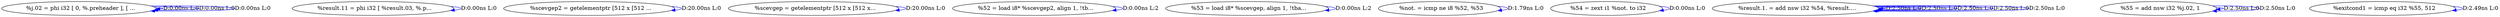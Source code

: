 digraph {
Node0x3fe0460[label="  %j.02 = phi i32 [ 0, %.preheader ], [ ..."];
Node0x3fe0460 -> Node0x3fe0460[label="D:0.00ns L:0",color=blue];
Node0x3fe0460 -> Node0x3fe0460[label="D:0.00ns L:0",color=blue];
Node0x3fe0460 -> Node0x3fe0460[label="D:0.00ns L:0",color=blue];
Node0x3fe0540[label="  %result.11 = phi i32 [ %result.03, %.p..."];
Node0x3fe0540 -> Node0x3fe0540[label="D:0.00ns L:0",color=blue];
Node0x3fe0620[label="  %scevgep2 = getelementptr [512 x [512 ..."];
Node0x3fe0620 -> Node0x3fe0620[label="D:20.00ns L:0",color=blue];
Node0x3fe0700[label="  %scevgep = getelementptr [512 x [512 x..."];
Node0x3fe0700 -> Node0x3fe0700[label="D:20.00ns L:0",color=blue];
Node0x3fe07e0[label="  %52 = load i8* %scevgep2, align 1, !tb..."];
Node0x3fe07e0 -> Node0x3fe07e0[label="D:0.00ns L:2",color=blue];
Node0x3fe08c0[label="  %53 = load i8* %scevgep, align 1, !tba..."];
Node0x3fe08c0 -> Node0x3fe08c0[label="D:0.00ns L:2",color=blue];
Node0x3fe09a0[label="  %not. = icmp ne i8 %52, %53"];
Node0x3fe09a0 -> Node0x3fe09a0[label="D:1.79ns L:0",color=blue];
Node0x3fe0a80[label="  %54 = zext i1 %not. to i32"];
Node0x3fe0a80 -> Node0x3fe0a80[label="D:0.00ns L:0",color=blue];
Node0x3fe0b60[label="  %result.1. = add nsw i32 %54, %result...."];
Node0x3fe0b60 -> Node0x3fe0b60[label="D:2.50ns L:0",color=blue];
Node0x3fe0b60 -> Node0x3fe0b60[label="D:2.50ns L:0",color=blue];
Node0x3fe0b60 -> Node0x3fe0b60[label="D:2.50ns L:0",color=blue];
Node0x3fe0b60 -> Node0x3fe0b60[label="D:2.50ns L:0",color=blue];
Node0x3fe0b60 -> Node0x3fe0b60[label="D:2.50ns L:0",color=blue];
Node0x3fe0c40[label="  %55 = add nsw i32 %j.02, 1"];
Node0x3fe0c40 -> Node0x3fe0c40[label="D:2.50ns L:0",color=blue];
Node0x3fe0c40 -> Node0x3fe0c40[label="D:2.50ns L:0",color=blue];
Node0x3fe0d20[label="  %exitcond1 = icmp eq i32 %55, 512"];
Node0x3fe0d20 -> Node0x3fe0d20[label="D:2.49ns L:0",color=blue];
}
